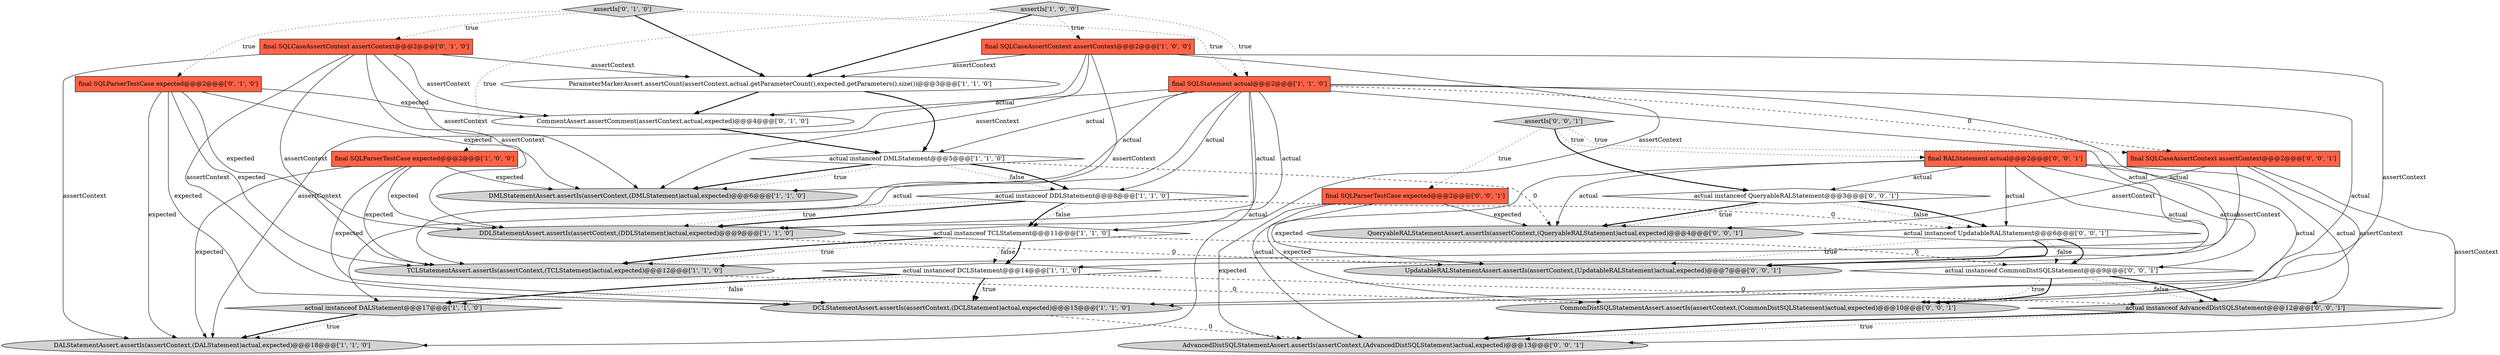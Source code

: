 digraph {
25 [style = filled, label = "final SQLCaseAssertContext assertContext@@@2@@@['0', '0', '1']", fillcolor = tomato, shape = box image = "AAA0AAABBB3BBB"];
19 [style = filled, label = "actual instanceof AdvancedDistSQLStatement@@@12@@@['0', '0', '1']", fillcolor = lightgray, shape = diamond image = "AAA0AAABBB3BBB"];
4 [style = filled, label = "DDLStatementAssert.assertIs(assertContext,(DDLStatement)actual,expected)@@@9@@@['1', '1', '0']", fillcolor = lightgray, shape = ellipse image = "AAA0AAABBB1BBB"];
8 [style = filled, label = "actual instanceof DMLStatement@@@5@@@['1', '1', '0']", fillcolor = white, shape = diamond image = "AAA0AAABBB1BBB"];
1 [style = filled, label = "TCLStatementAssert.assertIs(assertContext,(TCLStatement)actual,expected)@@@12@@@['1', '1', '0']", fillcolor = lightgray, shape = ellipse image = "AAA0AAABBB1BBB"];
9 [style = filled, label = "DCLStatementAssert.assertIs(assertContext,(DCLStatement)actual,expected)@@@15@@@['1', '1', '0']", fillcolor = lightgray, shape = ellipse image = "AAA0AAABBB1BBB"];
11 [style = filled, label = "DALStatementAssert.assertIs(assertContext,(DALStatement)actual,expected)@@@18@@@['1', '1', '0']", fillcolor = lightgray, shape = ellipse image = "AAA0AAABBB1BBB"];
22 [style = filled, label = "actual instanceof UpdatableRALStatement@@@6@@@['0', '0', '1']", fillcolor = white, shape = diamond image = "AAA0AAABBB3BBB"];
27 [style = filled, label = "UpdatableRALStatementAssert.assertIs(assertContext,(UpdatableRALStatement)actual,expected)@@@7@@@['0', '0', '1']", fillcolor = lightgray, shape = ellipse image = "AAA0AAABBB3BBB"];
12 [style = filled, label = "final SQLCaseAssertContext assertContext@@@2@@@['1', '0', '0']", fillcolor = tomato, shape = box image = "AAA0AAABBB1BBB"];
15 [style = filled, label = "final SQLCaseAssertContext assertContext@@@2@@@['0', '1', '0']", fillcolor = tomato, shape = box image = "AAA0AAABBB2BBB"];
20 [style = filled, label = "final RALStatement actual@@@2@@@['0', '0', '1']", fillcolor = tomato, shape = box image = "AAA0AAABBB3BBB"];
5 [style = filled, label = "actual instanceof DCLStatement@@@14@@@['1', '1', '0']", fillcolor = white, shape = diamond image = "AAA0AAABBB1BBB"];
0 [style = filled, label = "DMLStatementAssert.assertIs(assertContext,(DMLStatement)actual,expected)@@@6@@@['1', '1', '0']", fillcolor = lightgray, shape = ellipse image = "AAA0AAABBB1BBB"];
17 [style = filled, label = "assertIs['0', '1', '0']", fillcolor = lightgray, shape = diamond image = "AAA0AAABBB2BBB"];
7 [style = filled, label = "actual instanceof DALStatement@@@17@@@['1', '1', '0']", fillcolor = lightgray, shape = diamond image = "AAA0AAABBB1BBB"];
14 [style = filled, label = "final SQLStatement actual@@@2@@@['1', '1', '0']", fillcolor = tomato, shape = box image = "AAA0AAABBB1BBB"];
3 [style = filled, label = "actual instanceof TCLStatement@@@11@@@['1', '1', '0']", fillcolor = white, shape = diamond image = "AAA0AAABBB1BBB"];
6 [style = filled, label = "final SQLParserTestCase expected@@@2@@@['1', '0', '0']", fillcolor = tomato, shape = box image = "AAA0AAABBB1BBB"];
23 [style = filled, label = "assertIs['0', '0', '1']", fillcolor = lightgray, shape = diamond image = "AAA0AAABBB3BBB"];
18 [style = filled, label = "final SQLParserTestCase expected@@@2@@@['0', '1', '0']", fillcolor = tomato, shape = box image = "AAA0AAABBB2BBB"];
30 [style = filled, label = "actual instanceof CommonDistSQLStatement@@@9@@@['0', '0', '1']", fillcolor = white, shape = diamond image = "AAA0AAABBB3BBB"];
10 [style = filled, label = "assertIs['1', '0', '0']", fillcolor = lightgray, shape = diamond image = "AAA0AAABBB1BBB"];
24 [style = filled, label = "final SQLParserTestCase expected@@@2@@@['0', '0', '1']", fillcolor = tomato, shape = box image = "AAA0AAABBB3BBB"];
16 [style = filled, label = "CommentAssert.assertComment(assertContext,actual,expected)@@@4@@@['0', '1', '0']", fillcolor = white, shape = ellipse image = "AAA1AAABBB2BBB"];
2 [style = filled, label = "ParameterMarkerAssert.assertCount(assertContext,actual.getParameterCount(),expected.getParameters().size())@@@3@@@['1', '1', '0']", fillcolor = white, shape = ellipse image = "AAA0AAABBB1BBB"];
21 [style = filled, label = "QueryableRALStatementAssert.assertIs(assertContext,(QueryableRALStatement)actual,expected)@@@4@@@['0', '0', '1']", fillcolor = lightgray, shape = ellipse image = "AAA0AAABBB3BBB"];
28 [style = filled, label = "AdvancedDistSQLStatementAssert.assertIs(assertContext,(AdvancedDistSQLStatement)actual,expected)@@@13@@@['0', '0', '1']", fillcolor = lightgray, shape = ellipse image = "AAA0AAABBB3BBB"];
26 [style = filled, label = "actual instanceof QueryableRALStatement@@@3@@@['0', '0', '1']", fillcolor = white, shape = diamond image = "AAA0AAABBB3BBB"];
13 [style = filled, label = "actual instanceof DDLStatement@@@8@@@['1', '1', '0']", fillcolor = white, shape = diamond image = "AAA0AAABBB1BBB"];
29 [style = filled, label = "CommonDistSQLStatementAssert.assertIs(assertContext,(CommonDistSQLStatement)actual,expected)@@@10@@@['0', '0', '1']", fillcolor = lightgray, shape = ellipse image = "AAA0AAABBB3BBB"];
15->16 [style = solid, label="assertContext"];
4->27 [style = dashed, label="0"];
15->4 [style = solid, label="assertContext"];
19->28 [style = bold, label=""];
10->12 [style = dotted, label="true"];
3->1 [style = dotted, label="true"];
24->27 [style = solid, label="expected"];
13->22 [style = dashed, label="0"];
20->26 [style = solid, label="actual"];
7->11 [style = bold, label=""];
3->1 [style = bold, label=""];
8->21 [style = dashed, label="0"];
25->29 [style = solid, label="assertContext"];
5->7 [style = dotted, label="false"];
26->22 [style = dotted, label="false"];
17->15 [style = dotted, label="true"];
25->21 [style = solid, label="assertContext"];
14->25 [style = dashed, label="0"];
10->6 [style = dotted, label="true"];
18->11 [style = solid, label="expected"];
14->4 [style = solid, label="actual"];
20->27 [style = solid, label="actual"];
17->2 [style = bold, label=""];
6->11 [style = solid, label="expected"];
17->18 [style = dotted, label="true"];
26->22 [style = bold, label=""];
12->9 [style = solid, label="assertContext"];
22->30 [style = bold, label=""];
26->21 [style = bold, label=""];
13->4 [style = dotted, label="true"];
14->16 [style = solid, label="actual"];
26->21 [style = dotted, label="true"];
25->27 [style = solid, label="assertContext"];
23->20 [style = dotted, label="true"];
5->9 [style = dotted, label="true"];
16->8 [style = bold, label=""];
24->28 [style = solid, label="expected"];
6->4 [style = solid, label="expected"];
30->29 [style = dotted, label="true"];
23->26 [style = bold, label=""];
22->27 [style = dotted, label="true"];
24->21 [style = solid, label="expected"];
13->3 [style = dotted, label="false"];
18->0 [style = solid, label="expected"];
30->19 [style = dotted, label="false"];
18->4 [style = solid, label="expected"];
12->1 [style = solid, label="assertContext"];
2->16 [style = bold, label=""];
20->29 [style = solid, label="actual"];
18->9 [style = solid, label="expected"];
18->16 [style = solid, label="expected"];
5->7 [style = bold, label=""];
20->22 [style = solid, label="actual"];
8->0 [style = dotted, label="true"];
20->28 [style = solid, label="actual"];
22->30 [style = dotted, label="false"];
15->11 [style = solid, label="assertContext"];
6->0 [style = solid, label="expected"];
8->13 [style = dotted, label="false"];
17->14 [style = dotted, label="true"];
24->29 [style = solid, label="expected"];
13->4 [style = bold, label=""];
8->0 [style = bold, label=""];
14->5 [style = solid, label="actual"];
3->30 [style = dashed, label="0"];
6->9 [style = solid, label="expected"];
5->19 [style = dashed, label="0"];
6->1 [style = solid, label="expected"];
7->11 [style = dotted, label="true"];
12->4 [style = solid, label="assertContext"];
12->11 [style = solid, label="assertContext"];
2->8 [style = bold, label=""];
9->28 [style = dashed, label="0"];
14->7 [style = solid, label="actual"];
14->9 [style = solid, label="actual"];
14->8 [style = solid, label="actual"];
18->1 [style = solid, label="expected"];
12->0 [style = solid, label="assertContext"];
8->13 [style = bold, label=""];
13->3 [style = bold, label=""];
12->2 [style = solid, label="assertContext"];
14->3 [style = solid, label="actual"];
15->0 [style = solid, label="assertContext"];
15->1 [style = solid, label="assertContext"];
20->19 [style = solid, label="actual"];
10->2 [style = bold, label=""];
14->0 [style = solid, label="actual"];
22->27 [style = bold, label=""];
25->28 [style = solid, label="assertContext"];
23->24 [style = dotted, label="true"];
1->29 [style = dashed, label="0"];
5->9 [style = bold, label=""];
20->21 [style = solid, label="actual"];
3->5 [style = dotted, label="false"];
3->5 [style = bold, label=""];
14->1 [style = solid, label="actual"];
14->13 [style = solid, label="actual"];
14->11 [style = solid, label="actual"];
23->25 [style = dotted, label="true"];
20->30 [style = solid, label="actual"];
10->14 [style = dotted, label="true"];
30->19 [style = bold, label=""];
15->9 [style = solid, label="assertContext"];
19->28 [style = dotted, label="true"];
30->29 [style = bold, label=""];
15->2 [style = solid, label="assertContext"];
}
